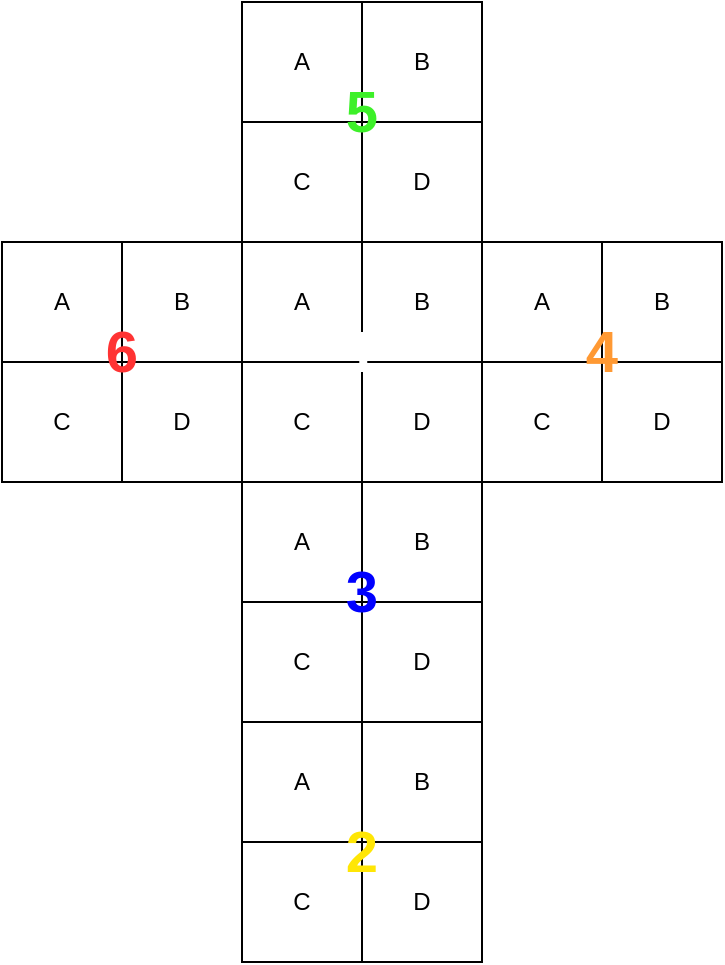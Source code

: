 <mxfile version="24.2.5" type="device">
  <diagram name="Page-1" id="HPtL5Y-e-vzhoRjBLQJw">
    <mxGraphModel dx="1434" dy="884" grid="1" gridSize="10" guides="1" tooltips="1" connect="1" arrows="1" fold="1" page="1" pageScale="1" pageWidth="850" pageHeight="1100" math="0" shadow="0">
      <root>
        <mxCell id="0" />
        <mxCell id="1" parent="0" />
        <mxCell id="pQLaqBr3Hgz3xZxgVBLF-1" value="A" style="rounded=0;whiteSpace=wrap;html=1;" vertex="1" parent="1">
          <mxGeometry x="270" y="320" width="60" height="60" as="geometry" />
        </mxCell>
        <mxCell id="pQLaqBr3Hgz3xZxgVBLF-2" value="B" style="rounded=0;whiteSpace=wrap;html=1;" vertex="1" parent="1">
          <mxGeometry x="330" y="320" width="60" height="60" as="geometry" />
        </mxCell>
        <mxCell id="pQLaqBr3Hgz3xZxgVBLF-3" value="C" style="rounded=0;whiteSpace=wrap;html=1;" vertex="1" parent="1">
          <mxGeometry x="270" y="380" width="60" height="60" as="geometry" />
        </mxCell>
        <mxCell id="pQLaqBr3Hgz3xZxgVBLF-4" value="D" style="rounded=0;whiteSpace=wrap;html=1;" vertex="1" parent="1">
          <mxGeometry x="330" y="380" width="60" height="60" as="geometry" />
        </mxCell>
        <mxCell id="pQLaqBr3Hgz3xZxgVBLF-5" value="A" style="rounded=0;whiteSpace=wrap;html=1;" vertex="1" parent="1">
          <mxGeometry x="270" y="200" width="60" height="60" as="geometry" />
        </mxCell>
        <mxCell id="pQLaqBr3Hgz3xZxgVBLF-6" value="B" style="rounded=0;whiteSpace=wrap;html=1;" vertex="1" parent="1">
          <mxGeometry x="330" y="200" width="60" height="60" as="geometry" />
        </mxCell>
        <mxCell id="pQLaqBr3Hgz3xZxgVBLF-7" value="C" style="rounded=0;whiteSpace=wrap;html=1;" vertex="1" parent="1">
          <mxGeometry x="270" y="260" width="60" height="60" as="geometry" />
        </mxCell>
        <mxCell id="pQLaqBr3Hgz3xZxgVBLF-8" value="D" style="rounded=0;whiteSpace=wrap;html=1;" vertex="1" parent="1">
          <mxGeometry x="330" y="260" width="60" height="60" as="geometry" />
        </mxCell>
        <mxCell id="pQLaqBr3Hgz3xZxgVBLF-9" value="A" style="rounded=0;whiteSpace=wrap;html=1;" vertex="1" parent="1">
          <mxGeometry x="150" y="320" width="60" height="60" as="geometry" />
        </mxCell>
        <mxCell id="pQLaqBr3Hgz3xZxgVBLF-10" value="B" style="rounded=0;whiteSpace=wrap;html=1;" vertex="1" parent="1">
          <mxGeometry x="210" y="320" width="60" height="60" as="geometry" />
        </mxCell>
        <mxCell id="pQLaqBr3Hgz3xZxgVBLF-11" value="C" style="rounded=0;whiteSpace=wrap;html=1;" vertex="1" parent="1">
          <mxGeometry x="150" y="380" width="60" height="60" as="geometry" />
        </mxCell>
        <mxCell id="pQLaqBr3Hgz3xZxgVBLF-12" value="D" style="rounded=0;whiteSpace=wrap;html=1;" vertex="1" parent="1">
          <mxGeometry x="210" y="380" width="60" height="60" as="geometry" />
        </mxCell>
        <mxCell id="pQLaqBr3Hgz3xZxgVBLF-13" value="A" style="rounded=0;whiteSpace=wrap;html=1;" vertex="1" parent="1">
          <mxGeometry x="270" y="440" width="60" height="60" as="geometry" />
        </mxCell>
        <mxCell id="pQLaqBr3Hgz3xZxgVBLF-14" value="B" style="rounded=0;whiteSpace=wrap;html=1;" vertex="1" parent="1">
          <mxGeometry x="330" y="440" width="60" height="60" as="geometry" />
        </mxCell>
        <mxCell id="pQLaqBr3Hgz3xZxgVBLF-15" value="C" style="rounded=0;whiteSpace=wrap;html=1;" vertex="1" parent="1">
          <mxGeometry x="270" y="500" width="60" height="60" as="geometry" />
        </mxCell>
        <mxCell id="pQLaqBr3Hgz3xZxgVBLF-16" value="D" style="rounded=0;whiteSpace=wrap;html=1;" vertex="1" parent="1">
          <mxGeometry x="330" y="500" width="60" height="60" as="geometry" />
        </mxCell>
        <mxCell id="pQLaqBr3Hgz3xZxgVBLF-17" value="A" style="rounded=0;whiteSpace=wrap;html=1;" vertex="1" parent="1">
          <mxGeometry x="390" y="320" width="60" height="60" as="geometry" />
        </mxCell>
        <mxCell id="pQLaqBr3Hgz3xZxgVBLF-18" value="B" style="rounded=0;whiteSpace=wrap;html=1;" vertex="1" parent="1">
          <mxGeometry x="450" y="320" width="60" height="60" as="geometry" />
        </mxCell>
        <mxCell id="pQLaqBr3Hgz3xZxgVBLF-19" value="C" style="rounded=0;whiteSpace=wrap;html=1;" vertex="1" parent="1">
          <mxGeometry x="390" y="380" width="60" height="60" as="geometry" />
        </mxCell>
        <mxCell id="pQLaqBr3Hgz3xZxgVBLF-20" value="D" style="rounded=0;whiteSpace=wrap;html=1;" vertex="1" parent="1">
          <mxGeometry x="450" y="380" width="60" height="60" as="geometry" />
        </mxCell>
        <mxCell id="pQLaqBr3Hgz3xZxgVBLF-21" value="A" style="rounded=0;whiteSpace=wrap;html=1;" vertex="1" parent="1">
          <mxGeometry x="270" y="560" width="60" height="60" as="geometry" />
        </mxCell>
        <mxCell id="pQLaqBr3Hgz3xZxgVBLF-22" value="B" style="rounded=0;whiteSpace=wrap;html=1;" vertex="1" parent="1">
          <mxGeometry x="330" y="560" width="60" height="60" as="geometry" />
        </mxCell>
        <mxCell id="pQLaqBr3Hgz3xZxgVBLF-23" value="C" style="rounded=0;whiteSpace=wrap;html=1;" vertex="1" parent="1">
          <mxGeometry x="270" y="620" width="60" height="60" as="geometry" />
        </mxCell>
        <mxCell id="pQLaqBr3Hgz3xZxgVBLF-24" value="D" style="rounded=0;whiteSpace=wrap;html=1;" vertex="1" parent="1">
          <mxGeometry x="330" y="620" width="60" height="60" as="geometry" />
        </mxCell>
        <mxCell id="pQLaqBr3Hgz3xZxgVBLF-25" value="&lt;b style=&quot;font-size: 29px;&quot;&gt;&lt;font color=&quot;#ffffff&quot; style=&quot;font-size: 29px;&quot;&gt;1&lt;/font&gt;&lt;/b&gt;" style="text;html=1;align=center;verticalAlign=middle;whiteSpace=wrap;rounded=0;fontSize=29;" vertex="1" parent="1">
          <mxGeometry x="300" y="360" width="60" height="30" as="geometry" />
        </mxCell>
        <mxCell id="pQLaqBr3Hgz3xZxgVBLF-26" value="&lt;b style=&quot;font-size: 29px;&quot;&gt;&lt;font color=&quot;#ff9933&quot; style=&quot;font-size: 29px;&quot;&gt;4&lt;/font&gt;&lt;/b&gt;" style="text;html=1;align=center;verticalAlign=middle;whiteSpace=wrap;rounded=0;fontSize=29;" vertex="1" parent="1">
          <mxGeometry x="420" y="360" width="60" height="30" as="geometry" />
        </mxCell>
        <mxCell id="pQLaqBr3Hgz3xZxgVBLF-27" value="&lt;b style=&quot;font-size: 29px;&quot;&gt;&lt;font color=&quot;#0000ff&quot; style=&quot;font-size: 29px;&quot;&gt;3&lt;/font&gt;&lt;/b&gt;" style="text;html=1;align=center;verticalAlign=middle;whiteSpace=wrap;rounded=0;fontSize=29;" vertex="1" parent="1">
          <mxGeometry x="300" y="480" width="60" height="30" as="geometry" />
        </mxCell>
        <mxCell id="pQLaqBr3Hgz3xZxgVBLF-28" value="&lt;b style=&quot;font-size: 29px;&quot;&gt;&lt;font color=&quot;#ffe605&quot; style=&quot;font-size: 29px;&quot;&gt;2&lt;/font&gt;&lt;/b&gt;" style="text;html=1;align=center;verticalAlign=middle;whiteSpace=wrap;rounded=0;fontSize=29;" vertex="1" parent="1">
          <mxGeometry x="300" y="610" width="60" height="30" as="geometry" />
        </mxCell>
        <mxCell id="pQLaqBr3Hgz3xZxgVBLF-29" value="&lt;b style=&quot;font-size: 29px;&quot;&gt;&lt;font color=&quot;#3df029&quot; style=&quot;font-size: 29px;&quot;&gt;5&lt;/font&gt;&lt;/b&gt;" style="text;html=1;align=center;verticalAlign=middle;whiteSpace=wrap;rounded=0;fontSize=29;" vertex="1" parent="1">
          <mxGeometry x="300" y="240" width="60" height="30" as="geometry" />
        </mxCell>
        <mxCell id="pQLaqBr3Hgz3xZxgVBLF-30" value="&lt;b style=&quot;font-size: 29px;&quot;&gt;&lt;font color=&quot;#ff3333&quot; style=&quot;font-size: 29px;&quot;&gt;6&lt;/font&gt;&lt;/b&gt;" style="text;html=1;align=center;verticalAlign=middle;whiteSpace=wrap;rounded=0;fontSize=29;" vertex="1" parent="1">
          <mxGeometry x="180" y="360" width="60" height="30" as="geometry" />
        </mxCell>
      </root>
    </mxGraphModel>
  </diagram>
</mxfile>
